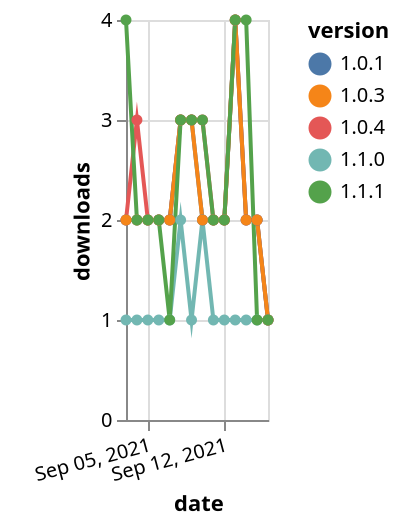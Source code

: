 {"$schema": "https://vega.github.io/schema/vega-lite/v5.json", "description": "A simple bar chart with embedded data.", "data": {"values": [{"date": "2021-09-03", "total": 2482, "delta": 2, "version": "1.0.4"}, {"date": "2021-09-04", "total": 2485, "delta": 3, "version": "1.0.4"}, {"date": "2021-09-05", "total": 2487, "delta": 2, "version": "1.0.4"}, {"date": "2021-09-06", "total": 2489, "delta": 2, "version": "1.0.4"}, {"date": "2021-09-07", "total": 2491, "delta": 2, "version": "1.0.4"}, {"date": "2021-09-08", "total": 2494, "delta": 3, "version": "1.0.4"}, {"date": "2021-09-09", "total": 2497, "delta": 3, "version": "1.0.4"}, {"date": "2021-09-10", "total": 2500, "delta": 3, "version": "1.0.4"}, {"date": "2021-09-11", "total": 2502, "delta": 2, "version": "1.0.4"}, {"date": "2021-09-12", "total": 2504, "delta": 2, "version": "1.0.4"}, {"date": "2021-09-13", "total": 2508, "delta": 4, "version": "1.0.4"}, {"date": "2021-09-14", "total": 2510, "delta": 2, "version": "1.0.4"}, {"date": "2021-09-15", "total": 2512, "delta": 2, "version": "1.0.4"}, {"date": "2021-09-16", "total": 2513, "delta": 1, "version": "1.0.4"}, {"date": "2021-09-03", "total": 558, "delta": 1, "version": "1.1.0"}, {"date": "2021-09-04", "total": 559, "delta": 1, "version": "1.1.0"}, {"date": "2021-09-05", "total": 560, "delta": 1, "version": "1.1.0"}, {"date": "2021-09-06", "total": 561, "delta": 1, "version": "1.1.0"}, {"date": "2021-09-07", "total": 562, "delta": 1, "version": "1.1.0"}, {"date": "2021-09-08", "total": 564, "delta": 2, "version": "1.1.0"}, {"date": "2021-09-09", "total": 565, "delta": 1, "version": "1.1.0"}, {"date": "2021-09-10", "total": 567, "delta": 2, "version": "1.1.0"}, {"date": "2021-09-11", "total": 568, "delta": 1, "version": "1.1.0"}, {"date": "2021-09-12", "total": 569, "delta": 1, "version": "1.1.0"}, {"date": "2021-09-13", "total": 570, "delta": 1, "version": "1.1.0"}, {"date": "2021-09-14", "total": 571, "delta": 1, "version": "1.1.0"}, {"date": "2021-09-15", "total": 572, "delta": 1, "version": "1.1.0"}, {"date": "2021-09-16", "total": 573, "delta": 1, "version": "1.1.0"}, {"date": "2021-09-03", "total": 2318, "delta": 2, "version": "1.0.1"}, {"date": "2021-09-04", "total": 2320, "delta": 2, "version": "1.0.1"}, {"date": "2021-09-05", "total": 2322, "delta": 2, "version": "1.0.1"}, {"date": "2021-09-06", "total": 2324, "delta": 2, "version": "1.0.1"}, {"date": "2021-09-07", "total": 2326, "delta": 2, "version": "1.0.1"}, {"date": "2021-09-08", "total": 2329, "delta": 3, "version": "1.0.1"}, {"date": "2021-09-09", "total": 2332, "delta": 3, "version": "1.0.1"}, {"date": "2021-09-10", "total": 2334, "delta": 2, "version": "1.0.1"}, {"date": "2021-09-11", "total": 2336, "delta": 2, "version": "1.0.1"}, {"date": "2021-09-12", "total": 2338, "delta": 2, "version": "1.0.1"}, {"date": "2021-09-13", "total": 2342, "delta": 4, "version": "1.0.1"}, {"date": "2021-09-14", "total": 2344, "delta": 2, "version": "1.0.1"}, {"date": "2021-09-15", "total": 2346, "delta": 2, "version": "1.0.1"}, {"date": "2021-09-16", "total": 2347, "delta": 1, "version": "1.0.1"}, {"date": "2021-09-03", "total": 2322, "delta": 2, "version": "1.0.3"}, {"date": "2021-09-04", "total": 2324, "delta": 2, "version": "1.0.3"}, {"date": "2021-09-05", "total": 2326, "delta": 2, "version": "1.0.3"}, {"date": "2021-09-06", "total": 2328, "delta": 2, "version": "1.0.3"}, {"date": "2021-09-07", "total": 2330, "delta": 2, "version": "1.0.3"}, {"date": "2021-09-08", "total": 2333, "delta": 3, "version": "1.0.3"}, {"date": "2021-09-09", "total": 2336, "delta": 3, "version": "1.0.3"}, {"date": "2021-09-10", "total": 2338, "delta": 2, "version": "1.0.3"}, {"date": "2021-09-11", "total": 2340, "delta": 2, "version": "1.0.3"}, {"date": "2021-09-12", "total": 2342, "delta": 2, "version": "1.0.3"}, {"date": "2021-09-13", "total": 2346, "delta": 4, "version": "1.0.3"}, {"date": "2021-09-14", "total": 2348, "delta": 2, "version": "1.0.3"}, {"date": "2021-09-15", "total": 2350, "delta": 2, "version": "1.0.3"}, {"date": "2021-09-16", "total": 2351, "delta": 1, "version": "1.0.3"}, {"date": "2021-09-03", "total": 1317, "delta": 4, "version": "1.1.1"}, {"date": "2021-09-04", "total": 1319, "delta": 2, "version": "1.1.1"}, {"date": "2021-09-05", "total": 1321, "delta": 2, "version": "1.1.1"}, {"date": "2021-09-06", "total": 1323, "delta": 2, "version": "1.1.1"}, {"date": "2021-09-07", "total": 1324, "delta": 1, "version": "1.1.1"}, {"date": "2021-09-08", "total": 1327, "delta": 3, "version": "1.1.1"}, {"date": "2021-09-09", "total": 1330, "delta": 3, "version": "1.1.1"}, {"date": "2021-09-10", "total": 1333, "delta": 3, "version": "1.1.1"}, {"date": "2021-09-11", "total": 1335, "delta": 2, "version": "1.1.1"}, {"date": "2021-09-12", "total": 1337, "delta": 2, "version": "1.1.1"}, {"date": "2021-09-13", "total": 1341, "delta": 4, "version": "1.1.1"}, {"date": "2021-09-14", "total": 1345, "delta": 4, "version": "1.1.1"}, {"date": "2021-09-15", "total": 1346, "delta": 1, "version": "1.1.1"}, {"date": "2021-09-16", "total": 1347, "delta": 1, "version": "1.1.1"}]}, "width": "container", "mark": {"type": "line", "point": {"filled": true}}, "encoding": {"x": {"field": "date", "type": "temporal", "timeUnit": "yearmonthdate", "title": "date", "axis": {"labelAngle": -15}}, "y": {"field": "delta", "type": "quantitative", "title": "downloads"}, "color": {"field": "version", "type": "nominal"}, "tooltip": {"field": "delta"}}}